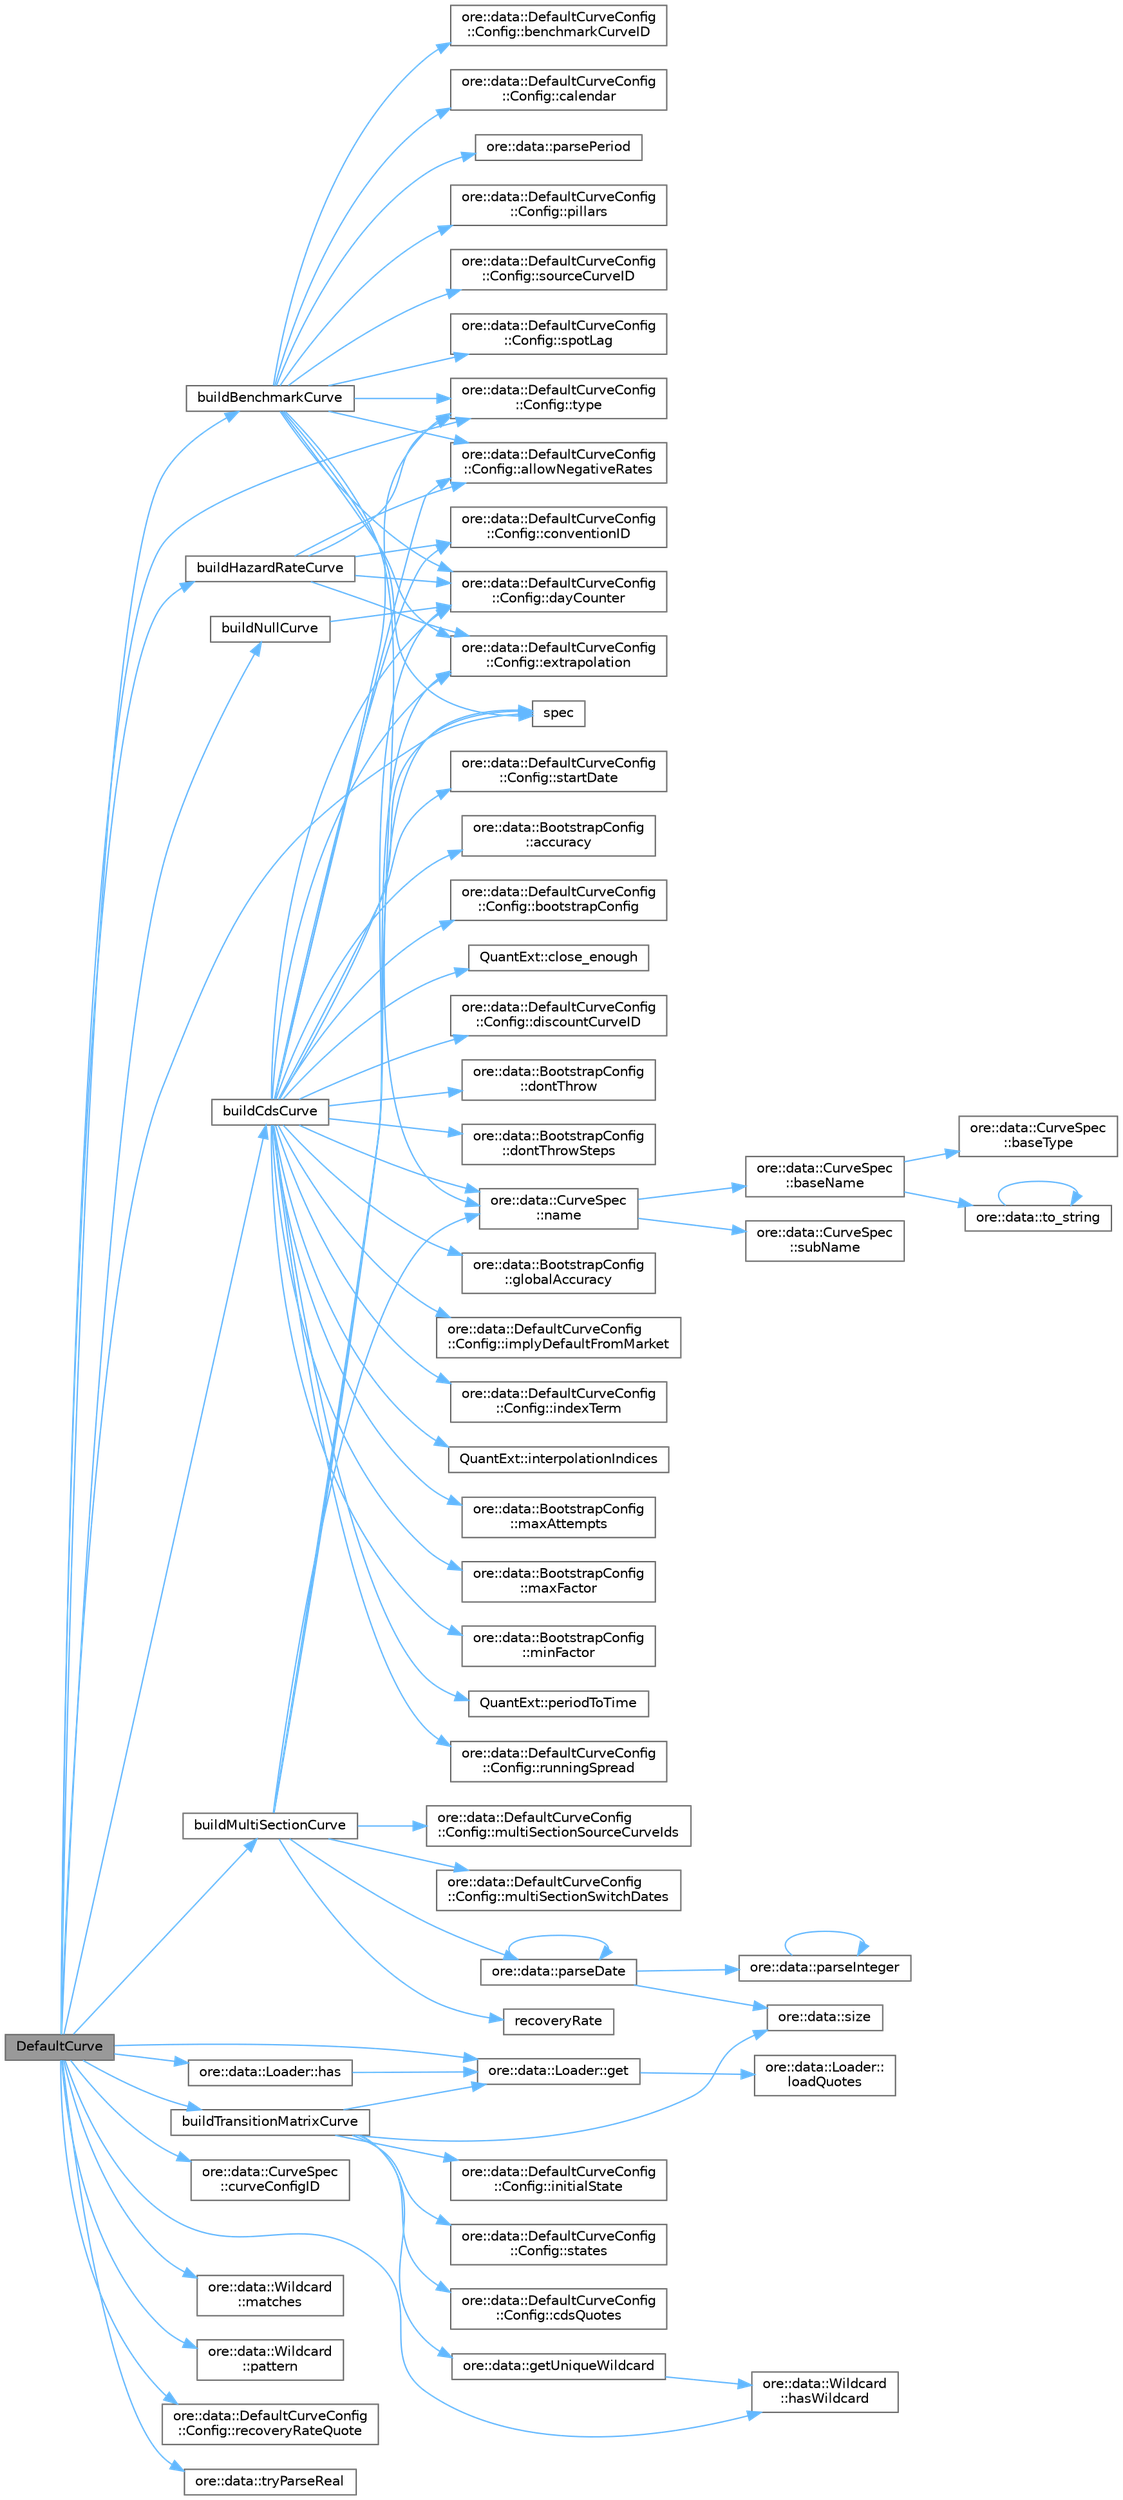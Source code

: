 digraph "DefaultCurve"
{
 // INTERACTIVE_SVG=YES
 // LATEX_PDF_SIZE
  bgcolor="transparent";
  edge [fontname=Helvetica,fontsize=10,labelfontname=Helvetica,labelfontsize=10];
  node [fontname=Helvetica,fontsize=10,shape=box,height=0.2,width=0.4];
  rankdir="LR";
  Node1 [label="DefaultCurve",height=0.2,width=0.4,color="gray40", fillcolor="grey60", style="filled", fontcolor="black",tooltip="Detailed constructor."];
  Node1 -> Node2 [color="steelblue1",style="solid"];
  Node2 [label="buildBenchmarkCurve",height=0.2,width=0.4,color="grey40", fillcolor="white", style="filled",URL="$classore_1_1data_1_1_default_curve.html#a6f5c39f7895a1200019a7816a740fff3",tooltip="Build a default curve implied from a spread over a benchmark curve."];
  Node2 -> Node3 [color="steelblue1",style="solid"];
  Node3 [label="ore::data::DefaultCurveConfig\l::Config::allowNegativeRates",height=0.2,width=0.4,color="grey40", fillcolor="white", style="filled",URL="$classore_1_1data_1_1_default_curve_config_1_1_config.html#a7ad2e4a59bf118e2195662672cc351d4",tooltip=" "];
  Node2 -> Node4 [color="steelblue1",style="solid"];
  Node4 [label="ore::data::DefaultCurveConfig\l::Config::benchmarkCurveID",height=0.2,width=0.4,color="grey40", fillcolor="white", style="filled",URL="$classore_1_1data_1_1_default_curve_config_1_1_config.html#a79e830eb18651408c038e14bb68d83b9",tooltip=" "];
  Node2 -> Node5 [color="steelblue1",style="solid"];
  Node5 [label="ore::data::DefaultCurveConfig\l::Config::calendar",height=0.2,width=0.4,color="grey40", fillcolor="white", style="filled",URL="$classore_1_1data_1_1_default_curve_config_1_1_config.html#a4ffdceafee5fe94e7646e4f04300ba18",tooltip=" "];
  Node2 -> Node6 [color="steelblue1",style="solid"];
  Node6 [label="ore::data::DefaultCurveConfig\l::Config::dayCounter",height=0.2,width=0.4,color="grey40", fillcolor="white", style="filled",URL="$classore_1_1data_1_1_default_curve_config_1_1_config.html#a444059abeb0fb23c8244884dcee82ae2",tooltip=" "];
  Node2 -> Node7 [color="steelblue1",style="solid"];
  Node7 [label="ore::data::DefaultCurveConfig\l::Config::extrapolation",height=0.2,width=0.4,color="grey40", fillcolor="white", style="filled",URL="$classore_1_1data_1_1_default_curve_config_1_1_config.html#a7dd47beba239c5ffec6a4a50f4110664",tooltip=" "];
  Node2 -> Node8 [color="steelblue1",style="solid"];
  Node8 [label="ore::data::CurveSpec\l::name",height=0.2,width=0.4,color="grey40", fillcolor="white", style="filled",URL="$classore_1_1data_1_1_curve_spec.html#afa7a10b4b56522f03c698ac514b0f844",tooltip="returns the unique curve name"];
  Node8 -> Node9 [color="steelblue1",style="solid"];
  Node9 [label="ore::data::CurveSpec\l::baseName",height=0.2,width=0.4,color="grey40", fillcolor="white", style="filled",URL="$classore_1_1data_1_1_curve_spec.html#a3d24768215bf6280c80eca3930ea3f55",tooltip=" "];
  Node9 -> Node10 [color="steelblue1",style="solid"];
  Node10 [label="ore::data::CurveSpec\l::baseType",height=0.2,width=0.4,color="grey40", fillcolor="white", style="filled",URL="$classore_1_1data_1_1_curve_spec.html#a0106d2fb6472e64456c6ebd018aa6300",tooltip=" "];
  Node9 -> Node11 [color="steelblue1",style="solid"];
  Node11 [label="ore::data::to_string",height=0.2,width=0.4,color="grey40", fillcolor="white", style="filled",URL="$namespaceore_1_1data.html#a86651dfeb5c18ee891f7a4734d8cf455",tooltip=" "];
  Node11 -> Node11 [color="steelblue1",style="solid"];
  Node8 -> Node12 [color="steelblue1",style="solid"];
  Node12 [label="ore::data::CurveSpec\l::subName",height=0.2,width=0.4,color="grey40", fillcolor="white", style="filled",URL="$classore_1_1data_1_1_curve_spec.html#a471fbcf9df5ab7ac2153495b4c8ac723",tooltip=" "];
  Node2 -> Node13 [color="steelblue1",style="solid"];
  Node13 [label="ore::data::parsePeriod",height=0.2,width=0.4,color="grey40", fillcolor="white", style="filled",URL="$group__utilities.html#ga8e0623e2cb01e250e9cfec4619256208",tooltip="Convert text to QuantLib::Period."];
  Node2 -> Node14 [color="steelblue1",style="solid"];
  Node14 [label="ore::data::DefaultCurveConfig\l::Config::pillars",height=0.2,width=0.4,color="grey40", fillcolor="white", style="filled",URL="$classore_1_1data_1_1_default_curve_config_1_1_config.html#a81284370f76520b7bfc53d97d2bda783",tooltip=" "];
  Node2 -> Node15 [color="steelblue1",style="solid"];
  Node15 [label="ore::data::DefaultCurveConfig\l::Config::sourceCurveID",height=0.2,width=0.4,color="grey40", fillcolor="white", style="filled",URL="$classore_1_1data_1_1_default_curve_config_1_1_config.html#ac5dd2aba78e4c087d64b70f87688e573",tooltip=" "];
  Node2 -> Node16 [color="steelblue1",style="solid"];
  Node16 [label="spec",height=0.2,width=0.4,color="grey40", fillcolor="white", style="filled",URL="$classore_1_1data_1_1_default_curve.html#a597044cdcb11befb4e20d72eb175fe73",tooltip=" "];
  Node2 -> Node17 [color="steelblue1",style="solid"];
  Node17 [label="ore::data::DefaultCurveConfig\l::Config::spotLag",height=0.2,width=0.4,color="grey40", fillcolor="white", style="filled",URL="$classore_1_1data_1_1_default_curve_config_1_1_config.html#a733d5acfd711d887beb874d0b30ef9ed",tooltip=" "];
  Node2 -> Node18 [color="steelblue1",style="solid"];
  Node18 [label="ore::data::DefaultCurveConfig\l::Config::type",height=0.2,width=0.4,color="grey40", fillcolor="white", style="filled",URL="$classore_1_1data_1_1_default_curve_config_1_1_config.html#a15994db51fc48298a94001e57d54305b",tooltip=" "];
  Node1 -> Node19 [color="steelblue1",style="solid"];
  Node19 [label="buildCdsCurve",height=0.2,width=0.4,color="grey40", fillcolor="white", style="filled",URL="$classore_1_1data_1_1_default_curve.html#a6c2b227db105241eb5c565b654f7dbe4",tooltip="Build a default curve from CDS spread quotes."];
  Node19 -> Node20 [color="steelblue1",style="solid"];
  Node20 [label="ore::data::BootstrapConfig\l::accuracy",height=0.2,width=0.4,color="grey40", fillcolor="white", style="filled",URL="$classore_1_1data_1_1_bootstrap_config.html#a4ba2111387b298a4ba86c4e1a4a1937b",tooltip=" "];
  Node19 -> Node3 [color="steelblue1",style="solid"];
  Node19 -> Node21 [color="steelblue1",style="solid"];
  Node21 [label="ore::data::DefaultCurveConfig\l::Config::bootstrapConfig",height=0.2,width=0.4,color="grey40", fillcolor="white", style="filled",URL="$classore_1_1data_1_1_default_curve_config_1_1_config.html#aa8c9ecb1e158089b32c266fa98be2234",tooltip=" "];
  Node19 -> Node22 [color="steelblue1",style="solid"];
  Node22 [label="QuantExt::close_enough",height=0.2,width=0.4,color="grey40", fillcolor="white", style="filled",URL="C:/dev/ORE/documentation/QuantExt/doc/quantext.tag$namespace_quant_ext.html#a1cab4fb6a720eff245acb9f3a7a9e7c5",tooltip=" "];
  Node19 -> Node23 [color="steelblue1",style="solid"];
  Node23 [label="ore::data::DefaultCurveConfig\l::Config::conventionID",height=0.2,width=0.4,color="grey40", fillcolor="white", style="filled",URL="$classore_1_1data_1_1_default_curve_config_1_1_config.html#a97c788a7705c876b1ba14cfbf6a97f42",tooltip=" "];
  Node19 -> Node6 [color="steelblue1",style="solid"];
  Node19 -> Node24 [color="steelblue1",style="solid"];
  Node24 [label="ore::data::DefaultCurveConfig\l::Config::discountCurveID",height=0.2,width=0.4,color="grey40", fillcolor="white", style="filled",URL="$classore_1_1data_1_1_default_curve_config_1_1_config.html#a2cda7da4cfb2490b602873e96e4c903c",tooltip=" "];
  Node19 -> Node25 [color="steelblue1",style="solid"];
  Node25 [label="ore::data::BootstrapConfig\l::dontThrow",height=0.2,width=0.4,color="grey40", fillcolor="white", style="filled",URL="$classore_1_1data_1_1_bootstrap_config.html#a056553fdbcc47acb6cb7f41c70200e54",tooltip=" "];
  Node19 -> Node26 [color="steelblue1",style="solid"];
  Node26 [label="ore::data::BootstrapConfig\l::dontThrowSteps",height=0.2,width=0.4,color="grey40", fillcolor="white", style="filled",URL="$classore_1_1data_1_1_bootstrap_config.html#a252d04640f75a3b42dc7eae0dd024ff2",tooltip=" "];
  Node19 -> Node7 [color="steelblue1",style="solid"];
  Node19 -> Node27 [color="steelblue1",style="solid"];
  Node27 [label="ore::data::BootstrapConfig\l::globalAccuracy",height=0.2,width=0.4,color="grey40", fillcolor="white", style="filled",URL="$classore_1_1data_1_1_bootstrap_config.html#a271ae4c212978735efced0a54ddeb364",tooltip=" "];
  Node19 -> Node28 [color="steelblue1",style="solid"];
  Node28 [label="ore::data::DefaultCurveConfig\l::Config::implyDefaultFromMarket",height=0.2,width=0.4,color="grey40", fillcolor="white", style="filled",URL="$classore_1_1data_1_1_default_curve_config_1_1_config.html#a3ffe586867781348cf47f7cd023d0c7f",tooltip=" "];
  Node19 -> Node29 [color="steelblue1",style="solid"];
  Node29 [label="ore::data::DefaultCurveConfig\l::Config::indexTerm",height=0.2,width=0.4,color="grey40", fillcolor="white", style="filled",URL="$classore_1_1data_1_1_default_curve_config_1_1_config.html#a2312ea4bafe2656c0a88af19abf0c31b",tooltip=" "];
  Node19 -> Node30 [color="steelblue1",style="solid"];
  Node30 [label="QuantExt::interpolationIndices",height=0.2,width=0.4,color="grey40", fillcolor="white", style="filled",URL="C:/dev/ORE/documentation/QuantExt/doc/quantext.tag$namespace_quant_ext.html#a0a539d69e60842e0329749ffd2163a34",tooltip=" "];
  Node19 -> Node31 [color="steelblue1",style="solid"];
  Node31 [label="ore::data::BootstrapConfig\l::maxAttempts",height=0.2,width=0.4,color="grey40", fillcolor="white", style="filled",URL="$classore_1_1data_1_1_bootstrap_config.html#ab63463d47e95b8670f52c1d2b31b0728",tooltip=" "];
  Node19 -> Node32 [color="steelblue1",style="solid"];
  Node32 [label="ore::data::BootstrapConfig\l::maxFactor",height=0.2,width=0.4,color="grey40", fillcolor="white", style="filled",URL="$classore_1_1data_1_1_bootstrap_config.html#a22e5b9ebccd961a9c52d8e99f4a6238e",tooltip=" "];
  Node19 -> Node33 [color="steelblue1",style="solid"];
  Node33 [label="ore::data::BootstrapConfig\l::minFactor",height=0.2,width=0.4,color="grey40", fillcolor="white", style="filled",URL="$classore_1_1data_1_1_bootstrap_config.html#a57e0abb011846e5fd4855964d124b74e",tooltip=" "];
  Node19 -> Node8 [color="steelblue1",style="solid"];
  Node19 -> Node34 [color="steelblue1",style="solid"];
  Node34 [label="QuantExt::periodToTime",height=0.2,width=0.4,color="grey40", fillcolor="white", style="filled",URL="C:/dev/ORE/documentation/QuantExt/doc/quantext.tag$namespace_quant_ext.html#a5eedff657bd84ace641bab7e28ac9ed1",tooltip=" "];
  Node19 -> Node35 [color="steelblue1",style="solid"];
  Node35 [label="ore::data::DefaultCurveConfig\l::Config::runningSpread",height=0.2,width=0.4,color="grey40", fillcolor="white", style="filled",URL="$classore_1_1data_1_1_default_curve_config_1_1_config.html#a123df3f2ecf9a95297afe924b6f32cfc",tooltip=" "];
  Node19 -> Node16 [color="steelblue1",style="solid"];
  Node19 -> Node36 [color="steelblue1",style="solid"];
  Node36 [label="ore::data::DefaultCurveConfig\l::Config::startDate",height=0.2,width=0.4,color="grey40", fillcolor="white", style="filled",URL="$classore_1_1data_1_1_default_curve_config_1_1_config.html#a2f098ed910827617c033b72fe48e8b37",tooltip=" "];
  Node19 -> Node18 [color="steelblue1",style="solid"];
  Node1 -> Node37 [color="steelblue1",style="solid"];
  Node37 [label="buildHazardRateCurve",height=0.2,width=0.4,color="grey40", fillcolor="white", style="filled",URL="$classore_1_1data_1_1_default_curve.html#a4b950bb31ea5936881a516d9c21c8651",tooltip="Build a default curve from hazard rate quotes."];
  Node37 -> Node3 [color="steelblue1",style="solid"];
  Node37 -> Node23 [color="steelblue1",style="solid"];
  Node37 -> Node6 [color="steelblue1",style="solid"];
  Node37 -> Node7 [color="steelblue1",style="solid"];
  Node37 -> Node18 [color="steelblue1",style="solid"];
  Node1 -> Node38 [color="steelblue1",style="solid"];
  Node38 [label="buildMultiSectionCurve",height=0.2,width=0.4,color="grey40", fillcolor="white", style="filled",URL="$classore_1_1data_1_1_default_curve.html#a609f363ad2bd5b91493581ffff83738f",tooltip="Build a multi section curve."];
  Node38 -> Node6 [color="steelblue1",style="solid"];
  Node38 -> Node7 [color="steelblue1",style="solid"];
  Node38 -> Node39 [color="steelblue1",style="solid"];
  Node39 [label="ore::data::DefaultCurveConfig\l::Config::multiSectionSourceCurveIds",height=0.2,width=0.4,color="grey40", fillcolor="white", style="filled",URL="$classore_1_1data_1_1_default_curve_config_1_1_config.html#aa38dba6dd83caff0d40806334b388a49",tooltip=" "];
  Node38 -> Node40 [color="steelblue1",style="solid"];
  Node40 [label="ore::data::DefaultCurveConfig\l::Config::multiSectionSwitchDates",height=0.2,width=0.4,color="grey40", fillcolor="white", style="filled",URL="$classore_1_1data_1_1_default_curve_config_1_1_config.html#a3da920f696aa4c24f7d9c83425bcaa7a",tooltip=" "];
  Node38 -> Node8 [color="steelblue1",style="solid"];
  Node38 -> Node41 [color="steelblue1",style="solid"];
  Node41 [label="ore::data::parseDate",height=0.2,width=0.4,color="grey40", fillcolor="white", style="filled",URL="$group__utilities.html#ga59b5fdda574d90facae95dec2d13040d",tooltip="Convert std::string to QuantLib::Date."];
  Node41 -> Node41 [color="steelblue1",style="solid"];
  Node41 -> Node42 [color="steelblue1",style="solid"];
  Node42 [label="ore::data::parseInteger",height=0.2,width=0.4,color="grey40", fillcolor="white", style="filled",URL="$group__utilities.html#gaecd67eda4fb5f4859bb8f6d383547721",tooltip="Convert text to QuantLib::Integer."];
  Node42 -> Node42 [color="steelblue1",style="solid"];
  Node41 -> Node43 [color="steelblue1",style="solid"];
  Node43 [label="ore::data::size",height=0.2,width=0.4,color="grey40", fillcolor="white", style="filled",URL="$namespaceore_1_1data.html#a777e216dee6069b548bb87da7152699e",tooltip=" "];
  Node38 -> Node44 [color="steelblue1",style="solid"];
  Node44 [label="recoveryRate",height=0.2,width=0.4,color="grey40", fillcolor="white", style="filled",URL="$classore_1_1data_1_1_default_curve.html#afbed75ac4b88601d18ea9f9685f33e45",tooltip=" "];
  Node38 -> Node16 [color="steelblue1",style="solid"];
  Node1 -> Node45 [color="steelblue1",style="solid"];
  Node45 [label="buildNullCurve",height=0.2,width=0.4,color="grey40", fillcolor="white", style="filled",URL="$classore_1_1data_1_1_default_curve.html#afaf6b196511487c7a2a6e79eacf89d22",tooltip="Build a null curve (null rate, null recovery)"];
  Node45 -> Node6 [color="steelblue1",style="solid"];
  Node1 -> Node46 [color="steelblue1",style="solid"];
  Node46 [label="buildTransitionMatrixCurve",height=0.2,width=0.4,color="grey40", fillcolor="white", style="filled",URL="$classore_1_1data_1_1_default_curve.html#a7028c2a461e78dee15fa5310a06c0bc7",tooltip=" "];
  Node46 -> Node47 [color="steelblue1",style="solid"];
  Node47 [label="ore::data::DefaultCurveConfig\l::Config::cdsQuotes",height=0.2,width=0.4,color="grey40", fillcolor="white", style="filled",URL="$classore_1_1data_1_1_default_curve_config_1_1_config.html#a9f99738bf16b4d71fa795c744ea771a5",tooltip=" "];
  Node46 -> Node48 [color="steelblue1",style="solid"];
  Node48 [label="ore::data::Loader::get",height=0.2,width=0.4,color="grey40", fillcolor="white", style="filled",URL="$classore_1_1data_1_1_loader.html#a19d9f6f808db2631247ec12ffe291225",tooltip="get quote by its unique name, throws if not existent, override in derived classes for performance"];
  Node48 -> Node49 [color="steelblue1",style="solid"];
  Node49 [label="ore::data::Loader::\lloadQuotes",height=0.2,width=0.4,color="grey40", fillcolor="white", style="filled",URL="$classore_1_1data_1_1_loader.html#a0086c4f946085ef0b9d5c56bd1539f91",tooltip="get all quotes, TODO change the return value to std::set"];
  Node46 -> Node50 [color="steelblue1",style="solid"];
  Node50 [label="ore::data::getUniqueWildcard",height=0.2,width=0.4,color="grey40", fillcolor="white", style="filled",URL="$namespaceore_1_1data.html#afb4bd26f4cf89fd9281278c484e0f9c3",tooltip="checks if at most one element in C has a wild card and returns it in this case"];
  Node50 -> Node51 [color="steelblue1",style="solid"];
  Node51 [label="ore::data::Wildcard\l::hasWildcard",height=0.2,width=0.4,color="grey40", fillcolor="white", style="filled",URL="$classore_1_1data_1_1_wildcard.html#a2c8716c3eecd1edf1c1675aa730d59e3",tooltip=" "];
  Node46 -> Node52 [color="steelblue1",style="solid"];
  Node52 [label="ore::data::DefaultCurveConfig\l::Config::initialState",height=0.2,width=0.4,color="grey40", fillcolor="white", style="filled",URL="$classore_1_1data_1_1_default_curve_config_1_1_config.html#ac02d12d154288168a24863be848b9de3",tooltip=" "];
  Node46 -> Node43 [color="steelblue1",style="solid"];
  Node46 -> Node53 [color="steelblue1",style="solid"];
  Node53 [label="ore::data::DefaultCurveConfig\l::Config::states",height=0.2,width=0.4,color="grey40", fillcolor="white", style="filled",URL="$classore_1_1data_1_1_default_curve_config_1_1_config.html#a94d926ddcf7d95776e2a81c1075207cd",tooltip=" "];
  Node1 -> Node54 [color="steelblue1",style="solid"];
  Node54 [label="ore::data::CurveSpec\l::curveConfigID",height=0.2,width=0.4,color="grey40", fillcolor="white", style="filled",URL="$classore_1_1data_1_1_curve_spec.html#a15e57a287887def554123ab18355c33c",tooltip=" "];
  Node1 -> Node48 [color="steelblue1",style="solid"];
  Node1 -> Node55 [color="steelblue1",style="solid"];
  Node55 [label="ore::data::Loader::has",height=0.2,width=0.4,color="grey40", fillcolor="white", style="filled",URL="$classore_1_1data_1_1_loader.html#acb476f7db0733b669e38e0a4359b5745",tooltip="Default implementation, returns false if get throws or returns a null pointer."];
  Node55 -> Node48 [color="steelblue1",style="solid"];
  Node1 -> Node51 [color="steelblue1",style="solid"];
  Node1 -> Node56 [color="steelblue1",style="solid"];
  Node56 [label="ore::data::Wildcard\l::matches",height=0.2,width=0.4,color="grey40", fillcolor="white", style="filled",URL="$classore_1_1data_1_1_wildcard.html#a8097329a4de8f1d7ea77f3f5027c95a7",tooltip=" "];
  Node1 -> Node57 [color="steelblue1",style="solid"];
  Node57 [label="ore::data::Wildcard\l::pattern",height=0.2,width=0.4,color="grey40", fillcolor="white", style="filled",URL="$classore_1_1data_1_1_wildcard.html#a43dd0b801a3a054364dd0f080515b115",tooltip=" "];
  Node1 -> Node58 [color="steelblue1",style="solid"];
  Node58 [label="ore::data::DefaultCurveConfig\l::Config::recoveryRateQuote",height=0.2,width=0.4,color="grey40", fillcolor="white", style="filled",URL="$classore_1_1data_1_1_default_curve_config_1_1_config.html#aff1d5e57083b00f88fb5f6edb07aede6",tooltip=" "];
  Node1 -> Node16 [color="steelblue1",style="solid"];
  Node1 -> Node59 [color="steelblue1",style="solid"];
  Node59 [label="ore::data::tryParseReal",height=0.2,width=0.4,color="grey40", fillcolor="white", style="filled",URL="$group__utilities.html#ga3447951aa05e25440d0d5b7eecfce581",tooltip="Attempt to convert text to Real."];
  Node1 -> Node18 [color="steelblue1",style="solid"];
}
